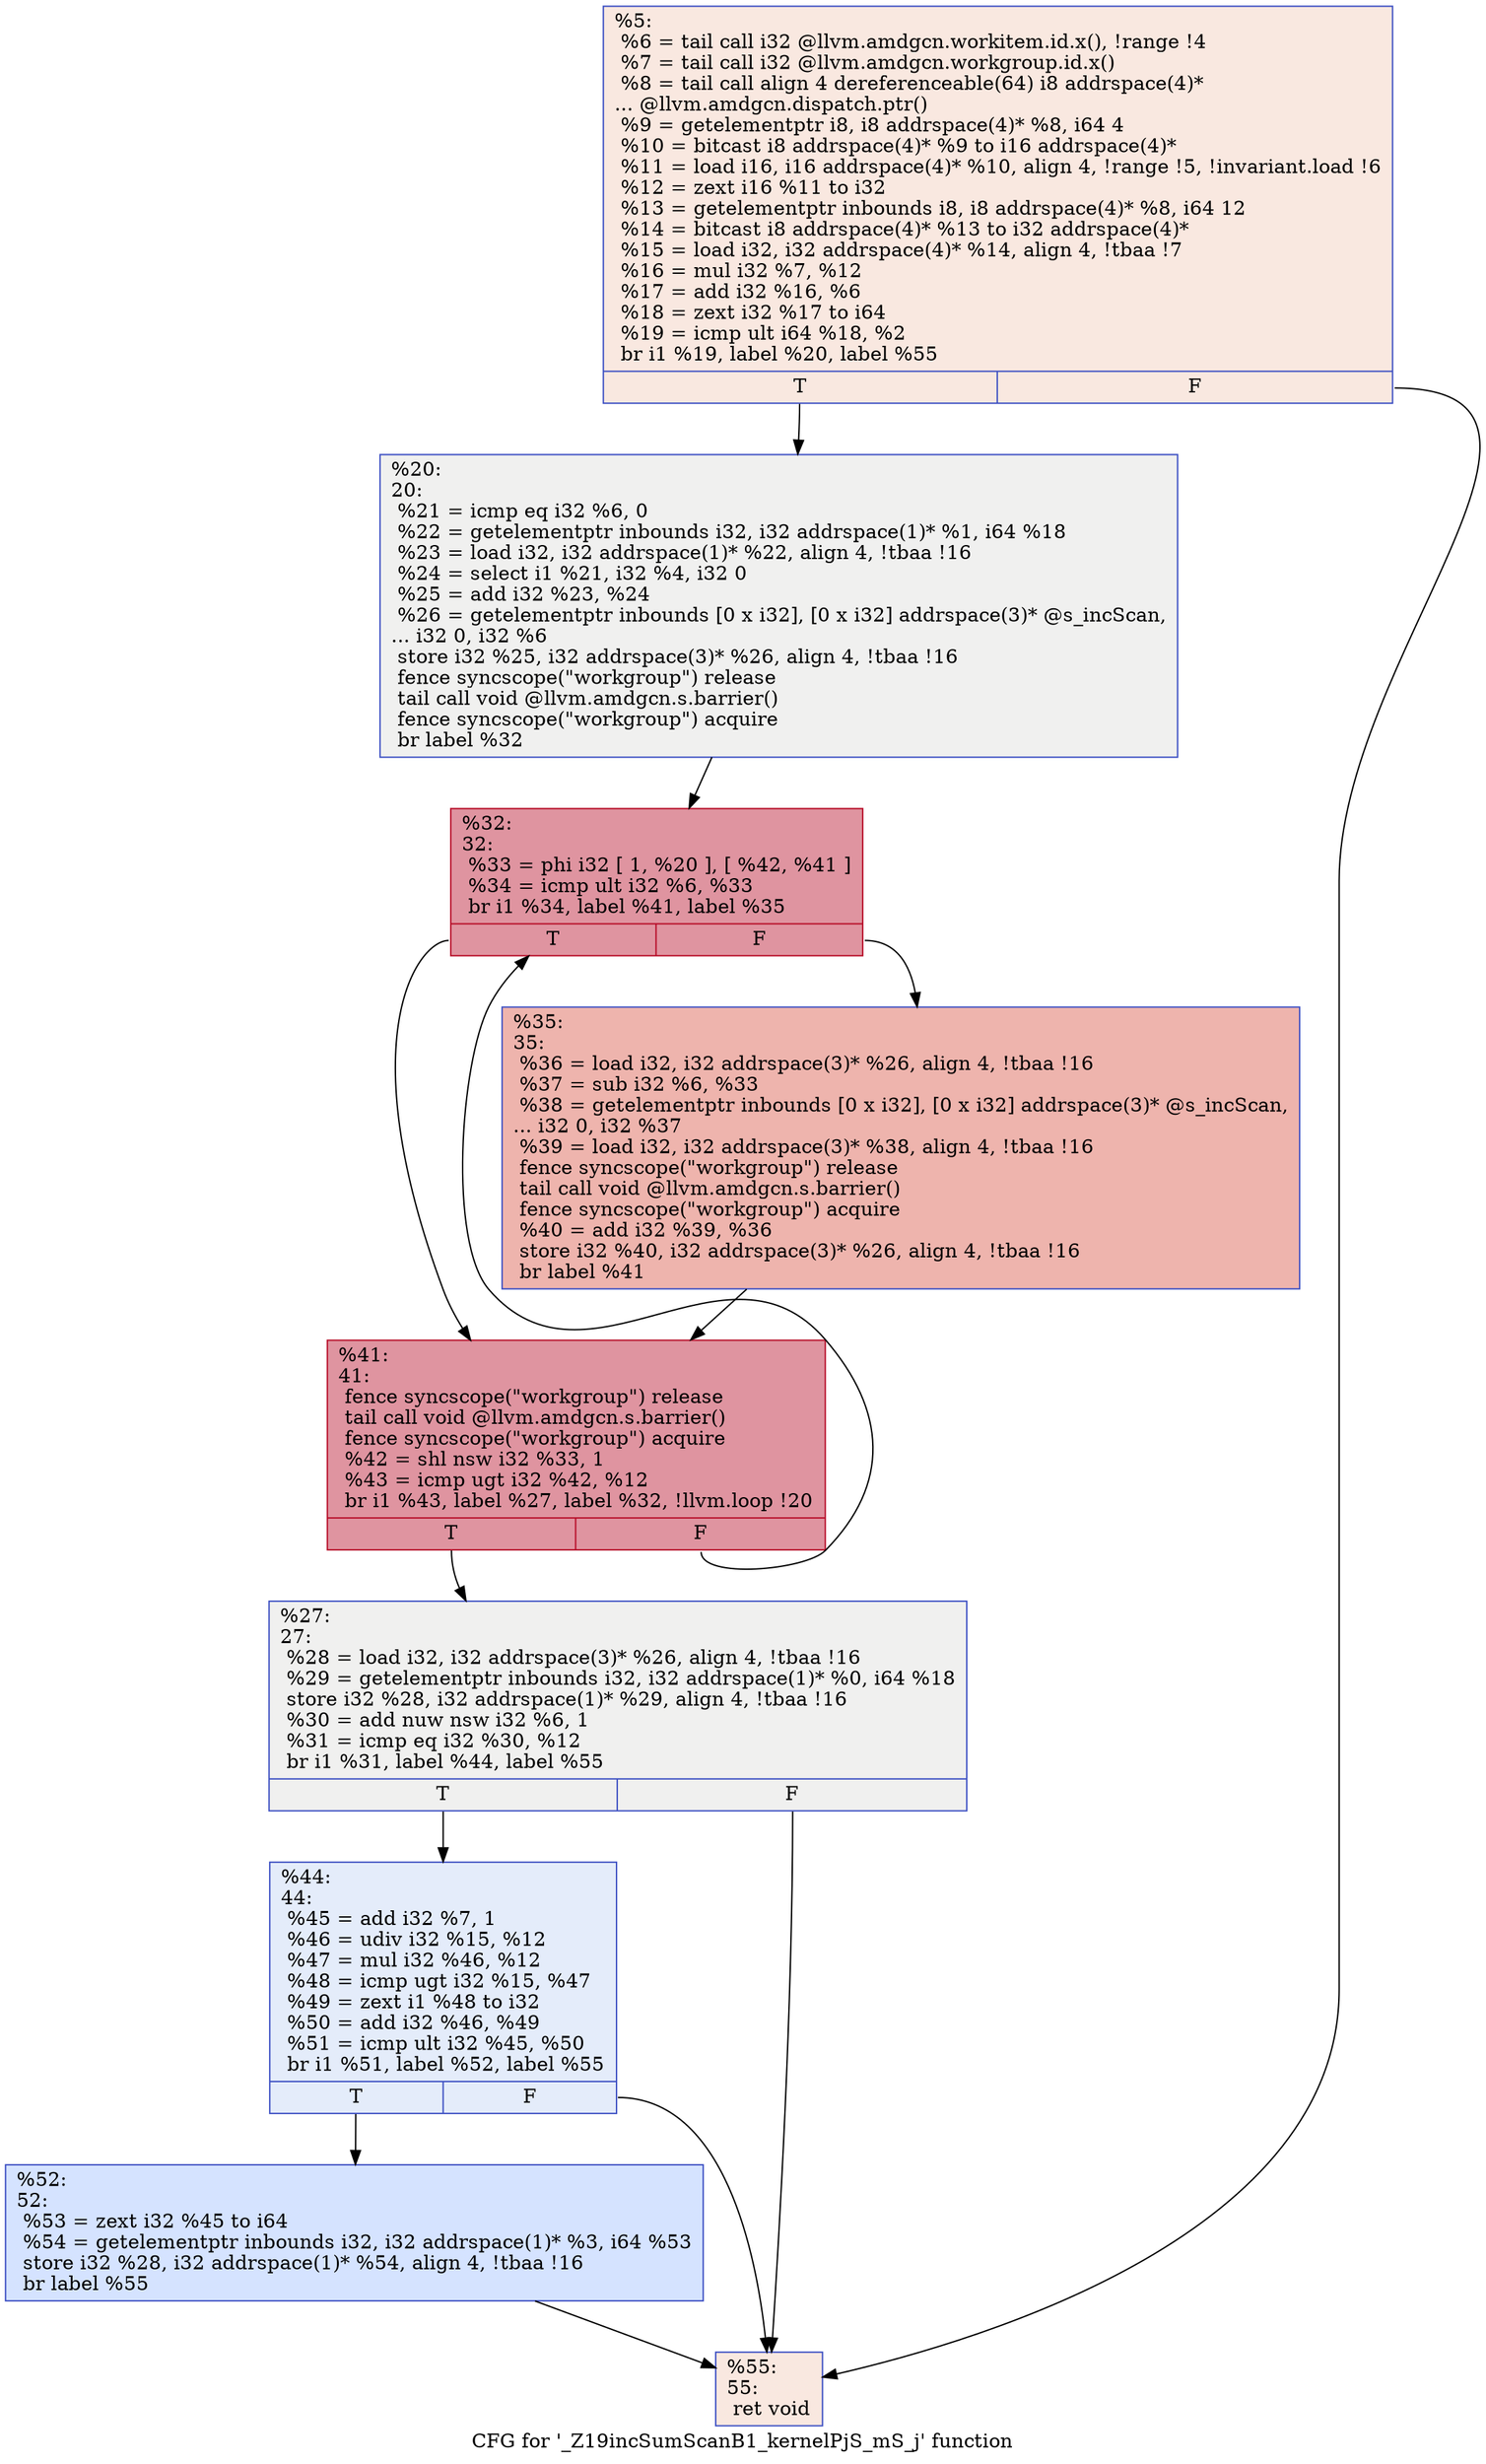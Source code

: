 digraph "CFG for '_Z19incSumScanB1_kernelPjS_mS_j' function" {
	label="CFG for '_Z19incSumScanB1_kernelPjS_mS_j' function";

	Node0x5ea4350 [shape=record,color="#3d50c3ff", style=filled, fillcolor="#f1ccb870",label="{%5:\l  %6 = tail call i32 @llvm.amdgcn.workitem.id.x(), !range !4\l  %7 = tail call i32 @llvm.amdgcn.workgroup.id.x()\l  %8 = tail call align 4 dereferenceable(64) i8 addrspace(4)*\l... @llvm.amdgcn.dispatch.ptr()\l  %9 = getelementptr i8, i8 addrspace(4)* %8, i64 4\l  %10 = bitcast i8 addrspace(4)* %9 to i16 addrspace(4)*\l  %11 = load i16, i16 addrspace(4)* %10, align 4, !range !5, !invariant.load !6\l  %12 = zext i16 %11 to i32\l  %13 = getelementptr inbounds i8, i8 addrspace(4)* %8, i64 12\l  %14 = bitcast i8 addrspace(4)* %13 to i32 addrspace(4)*\l  %15 = load i32, i32 addrspace(4)* %14, align 4, !tbaa !7\l  %16 = mul i32 %7, %12\l  %17 = add i32 %16, %6\l  %18 = zext i32 %17 to i64\l  %19 = icmp ult i64 %18, %2\l  br i1 %19, label %20, label %55\l|{<s0>T|<s1>F}}"];
	Node0x5ea4350:s0 -> Node0x5ea6600;
	Node0x5ea4350:s1 -> Node0x5ea6690;
	Node0x5ea6600 [shape=record,color="#3d50c3ff", style=filled, fillcolor="#dedcdb70",label="{%20:\l20:                                               \l  %21 = icmp eq i32 %6, 0\l  %22 = getelementptr inbounds i32, i32 addrspace(1)* %1, i64 %18\l  %23 = load i32, i32 addrspace(1)* %22, align 4, !tbaa !16\l  %24 = select i1 %21, i32 %4, i32 0\l  %25 = add i32 %23, %24\l  %26 = getelementptr inbounds [0 x i32], [0 x i32] addrspace(3)* @s_incScan,\l... i32 0, i32 %6\l  store i32 %25, i32 addrspace(3)* %26, align 4, !tbaa !16\l  fence syncscope(\"workgroup\") release\l  tail call void @llvm.amdgcn.s.barrier()\l  fence syncscope(\"workgroup\") acquire\l  br label %32\l}"];
	Node0x5ea6600 -> Node0x5ea7620;
	Node0x5ea7720 [shape=record,color="#3d50c3ff", style=filled, fillcolor="#dedcdb70",label="{%27:\l27:                                               \l  %28 = load i32, i32 addrspace(3)* %26, align 4, !tbaa !16\l  %29 = getelementptr inbounds i32, i32 addrspace(1)* %0, i64 %18\l  store i32 %28, i32 addrspace(1)* %29, align 4, !tbaa !16\l  %30 = add nuw nsw i32 %6, 1\l  %31 = icmp eq i32 %30, %12\l  br i1 %31, label %44, label %55\l|{<s0>T|<s1>F}}"];
	Node0x5ea7720:s0 -> Node0x5ea7a70;
	Node0x5ea7720:s1 -> Node0x5ea6690;
	Node0x5ea7620 [shape=record,color="#b70d28ff", style=filled, fillcolor="#b70d2870",label="{%32:\l32:                                               \l  %33 = phi i32 [ 1, %20 ], [ %42, %41 ]\l  %34 = icmp ult i32 %6, %33\l  br i1 %34, label %41, label %35\l|{<s0>T|<s1>F}}"];
	Node0x5ea7620:s0 -> Node0x5ea6420;
	Node0x5ea7620:s1 -> Node0x5ea7e70;
	Node0x5ea7e70 [shape=record,color="#3d50c3ff", style=filled, fillcolor="#d8564670",label="{%35:\l35:                                               \l  %36 = load i32, i32 addrspace(3)* %26, align 4, !tbaa !16\l  %37 = sub i32 %6, %33\l  %38 = getelementptr inbounds [0 x i32], [0 x i32] addrspace(3)* @s_incScan,\l... i32 0, i32 %37\l  %39 = load i32, i32 addrspace(3)* %38, align 4, !tbaa !16\l  fence syncscope(\"workgroup\") release\l  tail call void @llvm.amdgcn.s.barrier()\l  fence syncscope(\"workgroup\") acquire\l  %40 = add i32 %39, %36\l  store i32 %40, i32 addrspace(3)* %26, align 4, !tbaa !16\l  br label %41\l}"];
	Node0x5ea7e70 -> Node0x5ea6420;
	Node0x5ea6420 [shape=record,color="#b70d28ff", style=filled, fillcolor="#b70d2870",label="{%41:\l41:                                               \l  fence syncscope(\"workgroup\") release\l  tail call void @llvm.amdgcn.s.barrier()\l  fence syncscope(\"workgroup\") acquire\l  %42 = shl nsw i32 %33, 1\l  %43 = icmp ugt i32 %42, %12\l  br i1 %43, label %27, label %32, !llvm.loop !20\l|{<s0>T|<s1>F}}"];
	Node0x5ea6420:s0 -> Node0x5ea7720;
	Node0x5ea6420:s1 -> Node0x5ea7620;
	Node0x5ea7a70 [shape=record,color="#3d50c3ff", style=filled, fillcolor="#c1d4f470",label="{%44:\l44:                                               \l  %45 = add i32 %7, 1\l  %46 = udiv i32 %15, %12\l  %47 = mul i32 %46, %12\l  %48 = icmp ugt i32 %15, %47\l  %49 = zext i1 %48 to i32\l  %50 = add i32 %46, %49\l  %51 = icmp ult i32 %45, %50\l  br i1 %51, label %52, label %55\l|{<s0>T|<s1>F}}"];
	Node0x5ea7a70:s0 -> Node0x5ea8ce0;
	Node0x5ea7a70:s1 -> Node0x5ea6690;
	Node0x5ea8ce0 [shape=record,color="#3d50c3ff", style=filled, fillcolor="#a1c0ff70",label="{%52:\l52:                                               \l  %53 = zext i32 %45 to i64\l  %54 = getelementptr inbounds i32, i32 addrspace(1)* %3, i64 %53\l  store i32 %28, i32 addrspace(1)* %54, align 4, !tbaa !16\l  br label %55\l}"];
	Node0x5ea8ce0 -> Node0x5ea6690;
	Node0x5ea6690 [shape=record,color="#3d50c3ff", style=filled, fillcolor="#f1ccb870",label="{%55:\l55:                                               \l  ret void\l}"];
}
